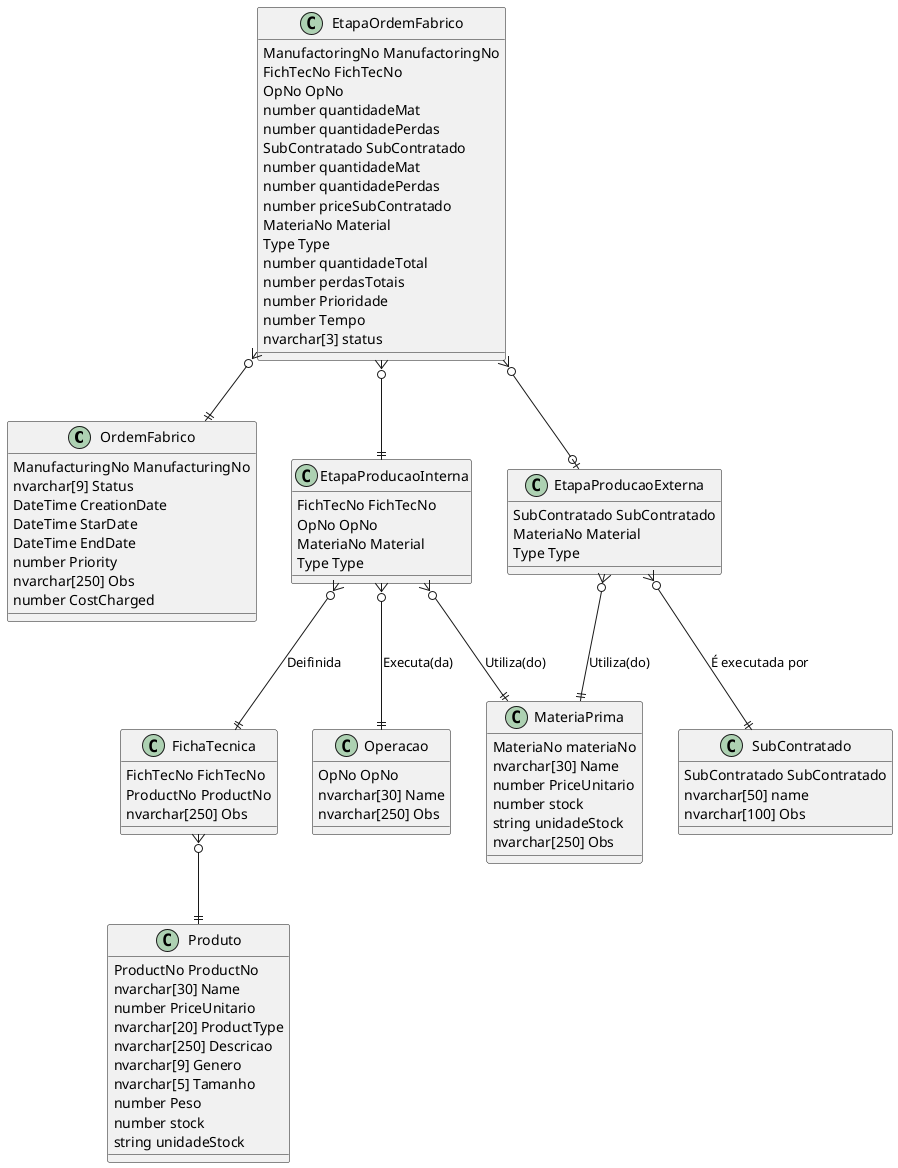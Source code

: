 @startuml teste 


class OrdemFabrico {
    ManufacturingNo ManufacturingNo
    nvarchar[9] Status 
    DateTime CreationDate
    DateTime StarDate
    DateTime EndDate
    number Priority
    nvarchar[250] Obs
    number CostCharged
}

class MateriaPrima {
    MateriaNo materiaNo
    nvarchar[30] Name
    number PriceUnitario
    number stock 
    string unidadeStock
    nvarchar[250] Obs
}

class Operacao {
    OpNo OpNo 
    nvarchar[30] Name 
    nvarchar[250] Obs
}

class SubContratado {
    SubContratado SubContratado
    nvarchar[50] name
    nvarchar[100] Obs
}

class FichaTecnica {
    FichTecNo FichTecNo
    ProductNo ProductNo   
    nvarchar[250] Obs
}

class Produto {
    ProductNo ProductNo
    nvarchar[30] Name 
    number PriceUnitario 
    nvarchar[20] ProductType
    nvarchar[250] Descricao
    nvarchar[9] Genero
    nvarchar[5] Tamanho
    number Peso
    number stock 
    string unidadeStock
}


class EtapaProducaoInterna {
    FichTecNo FichTecNo
    OpNo OpNo
    MateriaNo Material
    Type Type
}

/'
A quantidade seria a quantidade enviada nos materias de entrda ou 
a enviada nos materiais de Saida
'/
class EtapaProducaoExterna {
    SubContratado SubContratado
    MateriaNo Material 
    Type Type
}

/'
Verficiar se o MAterial e sempre um Material Final
'/
class EtapaOrdemFabrico {
    ManufactoringNo ManufactoringNo
    FichTecNo FichTecNo
    OpNo OpNo
    number quantidadeMat
    number quantidadePerdas
    SubContratado SubContratado
    number quantidadeMat
    number quantidadePerdas
    number priceSubContratado
    MateriaNo Material 
    Type Type
    number quantidadeTotal
    number perdasTotais
    number Prioridade
    number Tempo
    nvarchar[3] status
}

/'
Etapa Producao Interna
'/
EtapaProducaoInterna }o--|| FichaTecnica: Deifinida
EtapaProducaoInterna }o--|| MateriaPrima: Utiliza(do)
EtapaProducaoInterna }o--|| Operacao: Executa(da)

/'
Etapa de Produção Externa
'/
EtapaProducaoExterna }o--|| SubContratado: É executada por
EtapaProducaoExterna }o--|| MateriaPrima: Utiliza(do)

/'
Etapas da Ordem de Fabrico
'/
EtapaOrdemFabrico }o--|| OrdemFabrico
EtapaOrdemFabrico }o--|| EtapaProducaoInterna
EtapaOrdemFabrico }o--o| EtapaProducaoExterna

FichaTecnica }o--|| Produto
@end